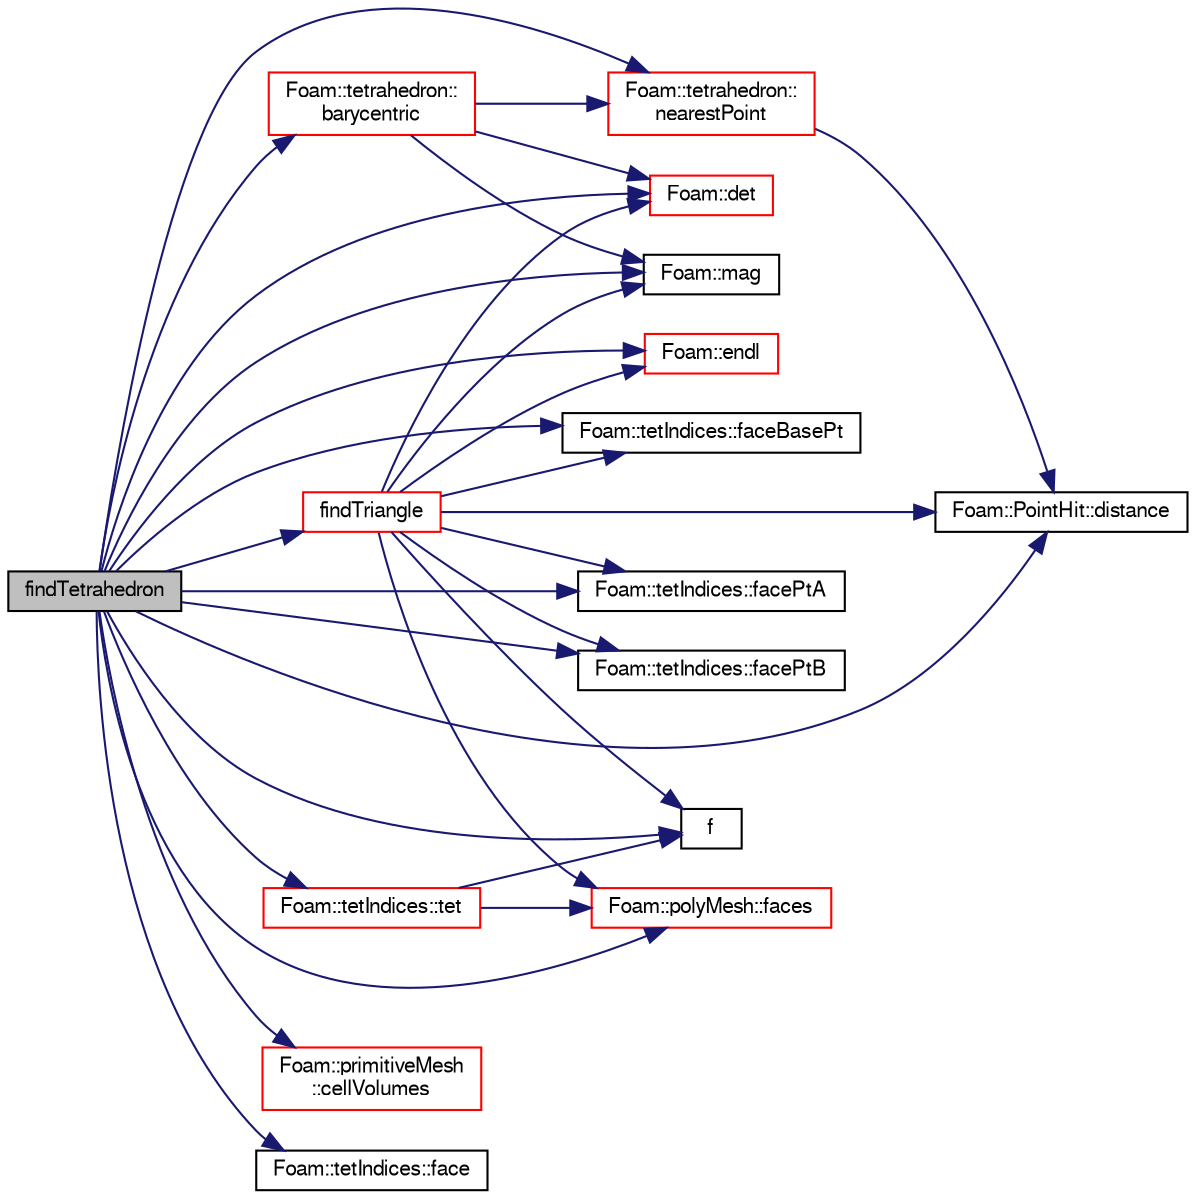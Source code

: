 digraph "findTetrahedron"
{
  bgcolor="transparent";
  edge [fontname="FreeSans",fontsize="10",labelfontname="FreeSans",labelfontsize="10"];
  node [fontname="FreeSans",fontsize="10",shape=record];
  rankdir="LR";
  Node4 [label="findTetrahedron",height=0.2,width=0.4,color="black", fillcolor="grey75", style="filled", fontcolor="black"];
  Node4 -> Node5 [color="midnightblue",fontsize="10",style="solid",fontname="FreeSans"];
  Node5 [label="Foam::tetrahedron::\lbarycentric",height=0.2,width=0.4,color="red",URL="$a27586.html#ac424fec442e3558133673e4c23daa46e",tooltip="Calculate the barycentric coordinates of the given. "];
  Node5 -> Node9 [color="midnightblue",fontsize="10",style="solid",fontname="FreeSans"];
  Node9 [label="Foam::det",height=0.2,width=0.4,color="red",URL="$a21124.html#a0661214f1c72feedb965c88d685f8036"];
  Node5 -> Node14 [color="midnightblue",fontsize="10",style="solid",fontname="FreeSans"];
  Node14 [label="Foam::mag",height=0.2,width=0.4,color="black",URL="$a21124.html#a929da2a3fdcf3dacbbe0487d3a330dae"];
  Node5 -> Node18 [color="midnightblue",fontsize="10",style="solid",fontname="FreeSans"];
  Node18 [label="Foam::tetrahedron::\lnearestPoint",height=0.2,width=0.4,color="red",URL="$a27586.html#ab4bbbc54ae9bec9dd33f2f1c1876af59",tooltip="Return nearest point to p on tetrahedron. Is p itself. "];
  Node18 -> Node19 [color="midnightblue",fontsize="10",style="solid",fontname="FreeSans"];
  Node19 [label="Foam::PointHit::distance",height=0.2,width=0.4,color="black",URL="$a27558.html#a288a3ea8e3ee215a5e12afc1002ed4e6",tooltip="Return distance to hit. "];
  Node4 -> Node21 [color="midnightblue",fontsize="10",style="solid",fontname="FreeSans"];
  Node21 [label="Foam::primitiveMesh\l::cellVolumes",height=0.2,width=0.4,color="red",URL="$a27530.html#a443abc3c18bf138e5d927912791cecf7"];
  Node4 -> Node9 [color="midnightblue",fontsize="10",style="solid",fontname="FreeSans"];
  Node4 -> Node19 [color="midnightblue",fontsize="10",style="solid",fontname="FreeSans"];
  Node4 -> Node23 [color="midnightblue",fontsize="10",style="solid",fontname="FreeSans"];
  Node23 [label="Foam::endl",height=0.2,width=0.4,color="red",URL="$a21124.html#a2db8fe02a0d3909e9351bb4275b23ce4",tooltip="Add newline and flush stream. "];
  Node4 -> Node75 [color="midnightblue",fontsize="10",style="solid",fontname="FreeSans"];
  Node75 [label="f",height=0.2,width=0.4,color="black",URL="$a17900.html#a888be93833ac7a23170555c69c690288"];
  Node4 -> Node81 [color="midnightblue",fontsize="10",style="solid",fontname="FreeSans"];
  Node81 [label="Foam::tetIndices::face",height=0.2,width=0.4,color="black",URL="$a27422.html#a0149bc042585186b7adbd4274389c27d",tooltip="Return the face. "];
  Node4 -> Node82 [color="midnightblue",fontsize="10",style="solid",fontname="FreeSans"];
  Node82 [label="Foam::tetIndices::faceBasePt",height=0.2,width=0.4,color="black",URL="$a27422.html#a97cee79d41f70f290555db9cdd423bc7",tooltip="Return the face base point. "];
  Node4 -> Node83 [color="midnightblue",fontsize="10",style="solid",fontname="FreeSans"];
  Node83 [label="Foam::tetIndices::facePtA",height=0.2,width=0.4,color="black",URL="$a27422.html#aca188b1811d0b9b21e0e01ba15c8acd5",tooltip="Return face point A. "];
  Node4 -> Node84 [color="midnightblue",fontsize="10",style="solid",fontname="FreeSans"];
  Node84 [label="Foam::tetIndices::facePtB",height=0.2,width=0.4,color="black",URL="$a27422.html#a3e67cf8949132ada28c5883e41899763",tooltip="Return face point B. "];
  Node4 -> Node85 [color="midnightblue",fontsize="10",style="solid",fontname="FreeSans"];
  Node85 [label="Foam::polyMesh::faces",height=0.2,width=0.4,color="red",URL="$a27410.html#a431c0a24765f0bb6d32f6a03ce0e9b57",tooltip="Return raw faces. "];
  Node4 -> Node86 [color="midnightblue",fontsize="10",style="solid",fontname="FreeSans"];
  Node86 [label="findTriangle",height=0.2,width=0.4,color="red",URL="$a22922.html#a58a370be784ce48f88d340ab2ab15ac8"];
  Node86 -> Node23 [color="midnightblue",fontsize="10",style="solid",fontname="FreeSans"];
  Node86 -> Node75 [color="midnightblue",fontsize="10",style="solid",fontname="FreeSans"];
  Node86 -> Node85 [color="midnightblue",fontsize="10",style="solid",fontname="FreeSans"];
  Node86 -> Node9 [color="midnightblue",fontsize="10",style="solid",fontname="FreeSans"];
  Node86 -> Node14 [color="midnightblue",fontsize="10",style="solid",fontname="FreeSans"];
  Node86 -> Node82 [color="midnightblue",fontsize="10",style="solid",fontname="FreeSans"];
  Node86 -> Node83 [color="midnightblue",fontsize="10",style="solid",fontname="FreeSans"];
  Node86 -> Node84 [color="midnightblue",fontsize="10",style="solid",fontname="FreeSans"];
  Node86 -> Node19 [color="midnightblue",fontsize="10",style="solid",fontname="FreeSans"];
  Node4 -> Node14 [color="midnightblue",fontsize="10",style="solid",fontname="FreeSans"];
  Node4 -> Node18 [color="midnightblue",fontsize="10",style="solid",fontname="FreeSans"];
  Node4 -> Node104 [color="midnightblue",fontsize="10",style="solid",fontname="FreeSans"];
  Node104 [label="Foam::tetIndices::tet",height=0.2,width=0.4,color="red",URL="$a27422.html#a834ba7c934272c8f36c9849a7e2b5315",tooltip="Return the geometry corresponding to this tet from the. "];
  Node104 -> Node85 [color="midnightblue",fontsize="10",style="solid",fontname="FreeSans"];
  Node104 -> Node75 [color="midnightblue",fontsize="10",style="solid",fontname="FreeSans"];
}
